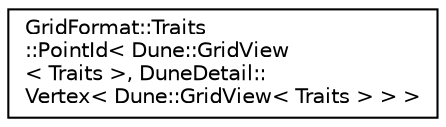 digraph "Graphical Class Hierarchy"
{
 // LATEX_PDF_SIZE
  edge [fontname="Helvetica",fontsize="10",labelfontname="Helvetica",labelfontsize="10"];
  node [fontname="Helvetica",fontsize="10",shape=record];
  rankdir="LR";
  Node0 [label="GridFormat::Traits\l::PointId\< Dune::GridView\l\< Traits \>, DuneDetail::\lVertex\< Dune::GridView\< Traits \> \> \>",height=0.2,width=0.4,color="black", fillcolor="white", style="filled",URL="$structGridFormat_1_1Traits_1_1PointId_3_01Dune_1_1GridView_3_01Traits_01_4_00_01DuneDetail_1_1Vef291bdc39d1fa1c956557b04cbca52ba.html",tooltip=" "];
}
